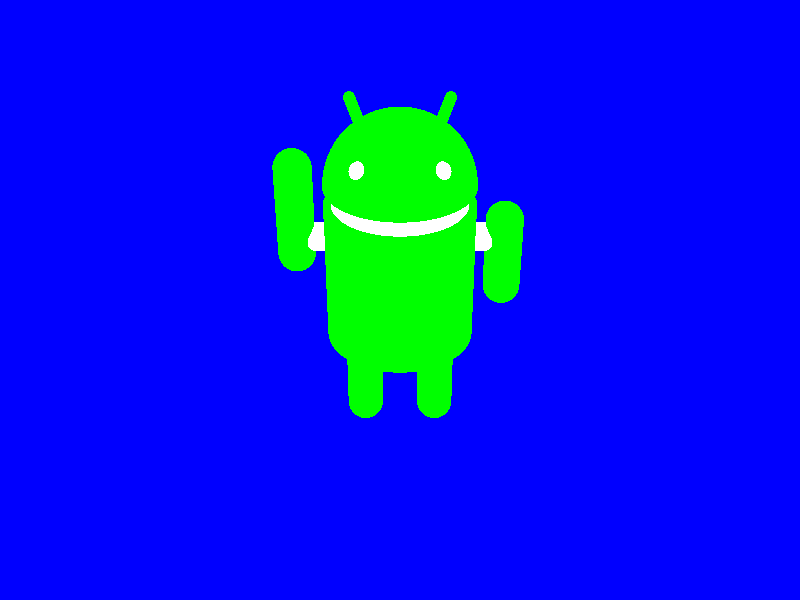 //
// Android Robot
// by andre@openbox.cc
//
// Revision History:
// 2010/10/25 - andre@openbox.cc - Initial Version
//

#include "colors.inc"
#include "textures.inc"

#declare FrontViewLocation = <0, 20, -25>;  
#declare LeftViewLocation = <25, 20, 0>;
#declare RightViewLocation = <-25, 20, 0>;

camera {
  // Front View
  location FrontViewLocation
  // Left View
  //location LeftViewLocation
  // Right View
  //location RightViewLocation

  right <4/3, 0, 0>
  up <0, 1, 0>
  sky <0, 1, 0>
  direction <0, 0, 1.8>
  look_at <0, 4, 0>
}

light_source { <-150, 450, 0> colour Gray70 }

background { colour Blue }
/*
// Floor
plane { y, 0
   pigment { colour Blue }
   finish {
      ambient 0.2
      diffuse 0.8
   }
}
*/
/*
// Floor
plane { y, 0
   pigment {
      checker colour White transmit 0.90 colour Gray transmit 0.90
      scale 20
   }
   finish {
      ambient 0.2
      diffuse 0.8
   }
}



// Mirror on Back
plane { z, 10
   hollow on
   pigment { colour White }
   finish {
     ambient 0
     diffuse 0.1
     specular 1
     roughness 0.00001
     reflection 0.8
   }
}
*/

merge {
// Head
intersection {
sphere { <0.0, 7.5, 0.0>, 2
   finish {
      ambient 0.2
      diffuse 0.8
      phong 1
      reflection {0.5 metallic}
   }
   pigment { color red 0 green 1 blue 0 }
}
box { <-2.0,7.5,-2.0>,<2.0,9.5,2.0> }
}

// Eyes

// Right Eye
sphere { <-1.0, 8.5, -1.25>, 0.25
   finish {
      ambient 0.2
      diffuse 0.8
      phong 1
      reflection {0.5 metallic}
   }
   pigment { color red 1 green 1 blue 1 }
}

// Left Eye
sphere { <1.0, 8.5, -1.25>, 0.25
   finish {
      ambient 0.2
      diffuse 0.8
      phong 1
      reflection {0.5 metallic}
   }
   pigment { color red 1 green 1 blue 1 }
}

// Anthenas
cylinder {
   <-1.0, 9.2, 0>, <-1.25, 9.9, 0.0>, 0.15
   finish {
      ambient 0.2
      diffuse 0.8
      phong 1
      reflection {0.5 metallic}
   }
   pigment { color red 0 green 1 blue 0 }
}
sphere { <-1.25, 9.9, 0.0>, 0.15
   finish {
      ambient 0.2
      diffuse 0.8
      phong 1
      reflection {0.5 metallic}
   }
   pigment { color red 0 green 1 blue 0 }
}

cylinder {
   <1.0, 9.2, 0>, <1.25, 9.9, 0.0>, 0.15
   finish {
      ambient 0.2
      diffuse 0.8
      phong 1
      reflection {0.5 metallic}
   }
   pigment { color red 0 green 1 blue 0 }
}
sphere { <1.25, 9.9, 0.0>, 0.15
   finish {
      ambient 0.2
      diffuse 0.8
      phong 1
      reflection {0.5 metallic}
   }
   pigment { color red 0 green 1 blue 0 }
}

}

// Neck
cylinder {
   <0, 7, 0>, <0.0, 8.0, 0.0>, 1.8
   finish {
      ambient 0.2
      diffuse 0.8
      phong 1
      reflection {0.5 metallic}
   }
   pigment { color red 1 green 1 blue 1 }
}

// Body
cylinder {
   <0, 3, 0>, <0.0, 7.0, 0.0>, 2
   finish {
      ambient 0.2
      diffuse 0.8
      phong 1
      reflection {0.5 metallic}
   }
   pigment { color red 0 green 1 blue 0 }
}

// Legs
merge {
cylinder {
   <-1, 0.5, 0>, <-1.0, 3.0, 0.0>, 0.5
   finish {
      ambient 0.2
      diffuse 0.8
      phong 1
      reflection {0.5 metallic}
   }
   pigment { color red 0 green 1 blue 0 }
}
sphere { <-1.0, 0.5, 0>, 0.5
   finish {
      ambient 0.2
      diffuse 0.8
      phong 1
      reflection {0.5 metallic}
   }
   pigment { color red 0 green 1 blue 0 }
}
}

merge {
cylinder {
   <1, 0.5, 0>, <1.0, 3.0, 0.0>, 0.5
   finish {
      ambient 0.2
      diffuse 0.8
      phong 1
      reflection {0.5 metallic}
   }
   pigment { color red 0 green 1 blue 0 }
}
sphere { <1.0, 0.5, 0>, 0.5
   finish {
      ambient 0.2
      diffuse 0.8
      phong 1
      reflection {0.5 metallic}
   }
   pigment { color red 0 green 1 blue 0 }
}
}

// Arms

#declare ArmRadius = 0.5;
                     
merge {
// Right Arm (Raised)
cylinder {
   <-2.75, 5.5, 0>, <-2.75, 8.0, 0.0>, ArmRadius
   finish {
      ambient 0.2
      diffuse 0.8
      phong 1
      reflection {0.5 metallic}
   }
   pigment { color red 0 green 1 blue 0 }
}
sphere { <-2.75, 5.5, 0.0>, ArmRadius
   finish {
      ambient 0.2
      diffuse 0.8
      phong 1
      reflection {0.5 metallic}
   }
   pigment { color red 0 green 1 blue 0 }
}
sphere { <-2.75, 8.0, 0.0>, ArmRadius
   finish {
      ambient 0.2
      diffuse 0.8
      phong 1
      reflection {0.5 metallic}
   }
   pigment { color red 0 green 1 blue 0 }
}
}
                 
merge {
// Left Arm (Lowered)
cylinder {
   <2.75, 7.0 - ArmRadius, 0>, <2.75, 4.5, 0.0>, ArmRadius
   finish {
      ambient 0.2
      diffuse 0.8
      phong 1
      reflection {0.5 metallic}
   }
   pigment { color red 0 green 1 blue 0 }
}
sphere { <2.75, 4.5, 0.0>, ArmRadius
   finish {
      ambient 0.2
      diffuse 0.8
      phong 1
      reflection {0.5 metallic}
   }
   pigment { color red 0 green 1 blue 0 }
}
sphere { <2.75, 7.0 - ArmRadius, 0.0>, ArmRadius
   finish {
      ambient 0.2
      diffuse 0.8
      phong 1
      reflection {0.5 metallic}
   }
   pigment { color red 0 green 1 blue 0 }
}
}

cylinder {
   <-1.25, 6.0, 0>, <-3.0, 6.0, 0.0>, ArmRadius*3/4
   finish {
      ambient 0.2
      diffuse 0.8
      phong 1
      reflection {0.5 metallic}
   }
   pigment { color red 1 green 1 blue 1 }
}

cylinder {
   <1.25, 6.0, 0>, <3.0, 6.0, 0.0>, ArmRadius*3/4
   finish {
      ambient 0.2
      diffuse 0.8
      phong 1
      reflection {0.5 metallic}
   }
   pigment { color red 1 green 1 blue 1 }
}
